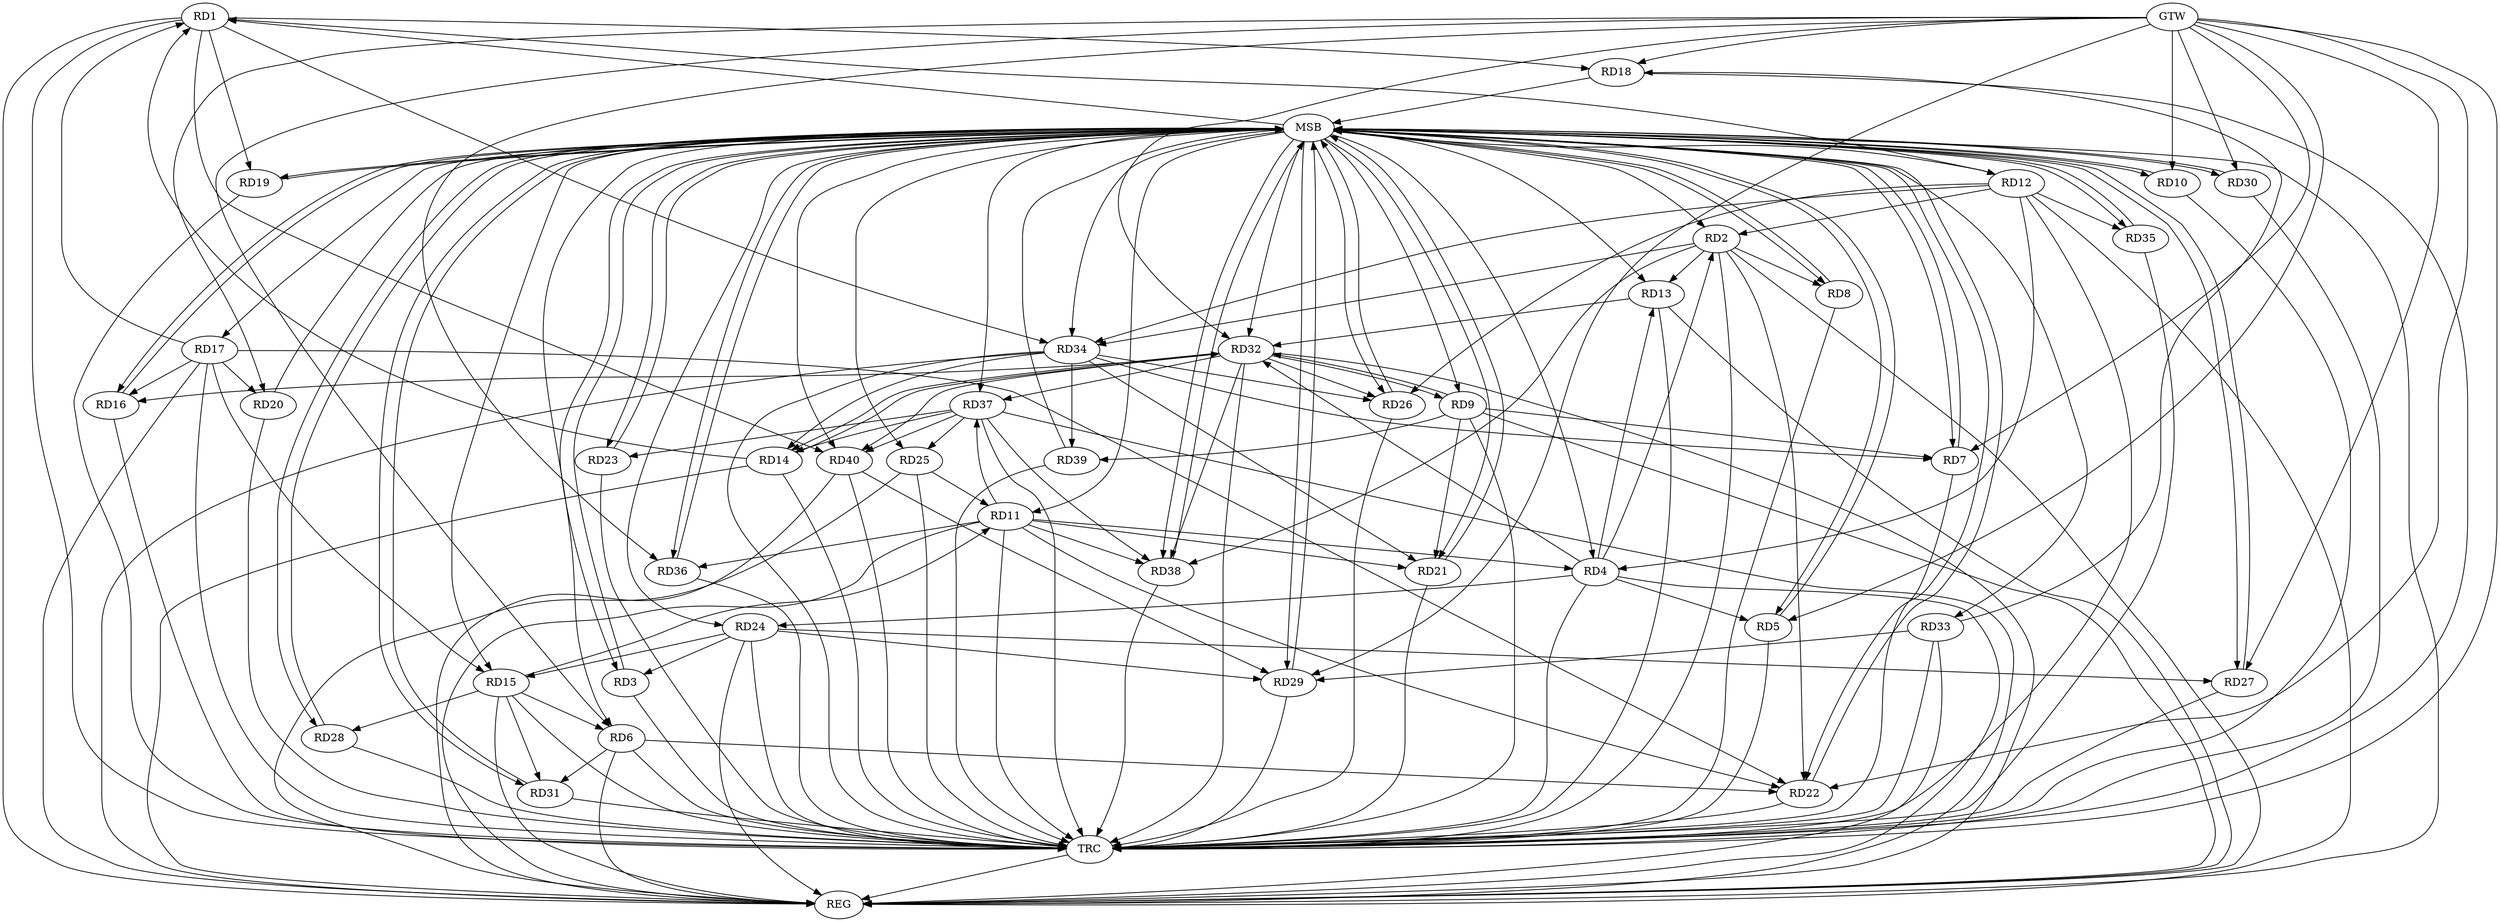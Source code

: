 strict digraph G {
  RD1 [ label="RD1" ];
  RD2 [ label="RD2" ];
  RD3 [ label="RD3" ];
  RD4 [ label="RD4" ];
  RD5 [ label="RD5" ];
  RD6 [ label="RD6" ];
  RD7 [ label="RD7" ];
  RD8 [ label="RD8" ];
  RD9 [ label="RD9" ];
  RD10 [ label="RD10" ];
  RD11 [ label="RD11" ];
  RD12 [ label="RD12" ];
  RD13 [ label="RD13" ];
  RD14 [ label="RD14" ];
  RD15 [ label="RD15" ];
  RD16 [ label="RD16" ];
  RD17 [ label="RD17" ];
  RD18 [ label="RD18" ];
  RD19 [ label="RD19" ];
  RD20 [ label="RD20" ];
  RD21 [ label="RD21" ];
  RD22 [ label="RD22" ];
  RD23 [ label="RD23" ];
  RD24 [ label="RD24" ];
  RD25 [ label="RD25" ];
  RD26 [ label="RD26" ];
  RD27 [ label="RD27" ];
  RD28 [ label="RD28" ];
  RD29 [ label="RD29" ];
  RD30 [ label="RD30" ];
  RD31 [ label="RD31" ];
  RD32 [ label="RD32" ];
  RD33 [ label="RD33" ];
  RD34 [ label="RD34" ];
  RD35 [ label="RD35" ];
  RD36 [ label="RD36" ];
  RD37 [ label="RD37" ];
  RD38 [ label="RD38" ];
  RD39 [ label="RD39" ];
  RD40 [ label="RD40" ];
  GTW [ label="GTW" ];
  REG [ label="REG" ];
  MSB [ label="MSB" ];
  TRC [ label="TRC" ];
  RD12 -> RD1;
  RD14 -> RD1;
  RD17 -> RD1;
  RD1 -> RD18;
  RD1 -> RD19;
  RD1 -> RD34;
  RD1 -> RD40;
  RD4 -> RD2;
  RD2 -> RD8;
  RD12 -> RD2;
  RD2 -> RD13;
  RD2 -> RD22;
  RD2 -> RD34;
  RD2 -> RD38;
  RD24 -> RD3;
  RD4 -> RD5;
  RD11 -> RD4;
  RD12 -> RD4;
  RD4 -> RD13;
  RD4 -> RD24;
  RD4 -> RD32;
  RD15 -> RD6;
  RD6 -> RD22;
  RD6 -> RD31;
  RD9 -> RD7;
  RD34 -> RD7;
  RD9 -> RD21;
  RD9 -> RD32;
  RD32 -> RD9;
  RD9 -> RD39;
  RD15 -> RD11;
  RD11 -> RD21;
  RD11 -> RD22;
  RD25 -> RD11;
  RD11 -> RD36;
  RD11 -> RD37;
  RD11 -> RD38;
  RD12 -> RD26;
  RD12 -> RD34;
  RD12 -> RD35;
  RD13 -> RD32;
  RD14 -> RD32;
  RD32 -> RD14;
  RD34 -> RD14;
  RD37 -> RD14;
  RD17 -> RD15;
  RD24 -> RD15;
  RD15 -> RD28;
  RD15 -> RD31;
  RD17 -> RD16;
  RD32 -> RD16;
  RD17 -> RD20;
  RD17 -> RD22;
  RD33 -> RD18;
  RD34 -> RD21;
  RD37 -> RD23;
  RD24 -> RD27;
  RD24 -> RD29;
  RD37 -> RD25;
  RD32 -> RD26;
  RD34 -> RD26;
  RD33 -> RD29;
  RD40 -> RD29;
  RD32 -> RD37;
  RD32 -> RD38;
  RD32 -> RD40;
  RD34 -> RD39;
  RD37 -> RD38;
  RD37 -> RD40;
  GTW -> RD20;
  GTW -> RD36;
  GTW -> RD7;
  GTW -> RD22;
  GTW -> RD27;
  GTW -> RD30;
  GTW -> RD32;
  GTW -> RD6;
  GTW -> RD29;
  GTW -> RD18;
  GTW -> RD5;
  GTW -> RD10;
  RD1 -> REG;
  RD2 -> REG;
  RD4 -> REG;
  RD6 -> REG;
  RD9 -> REG;
  RD11 -> REG;
  RD12 -> REG;
  RD13 -> REG;
  RD14 -> REG;
  RD15 -> REG;
  RD17 -> REG;
  RD24 -> REG;
  RD25 -> REG;
  RD32 -> REG;
  RD33 -> REG;
  RD34 -> REG;
  RD37 -> REG;
  RD40 -> REG;
  RD3 -> MSB;
  MSB -> RD29;
  MSB -> RD30;
  MSB -> RD31;
  MSB -> RD40;
  MSB -> REG;
  RD5 -> MSB;
  MSB -> RD9;
  MSB -> RD27;
  RD7 -> MSB;
  RD8 -> MSB;
  RD10 -> MSB;
  MSB -> RD1;
  MSB -> RD3;
  MSB -> RD4;
  MSB -> RD11;
  MSB -> RD24;
  MSB -> RD28;
  MSB -> RD37;
  RD16 -> MSB;
  MSB -> RD2;
  MSB -> RD10;
  MSB -> RD38;
  RD18 -> MSB;
  MSB -> RD15;
  MSB -> RD17;
  MSB -> RD21;
  RD19 -> MSB;
  RD20 -> MSB;
  MSB -> RD6;
  RD21 -> MSB;
  MSB -> RD25;
  MSB -> RD32;
  RD22 -> MSB;
  MSB -> RD8;
  MSB -> RD13;
  RD23 -> MSB;
  MSB -> RD7;
  MSB -> RD19;
  MSB -> RD33;
  RD26 -> MSB;
  MSB -> RD34;
  RD27 -> MSB;
  RD28 -> MSB;
  MSB -> RD23;
  RD29 -> MSB;
  RD30 -> MSB;
  MSB -> RD12;
  MSB -> RD36;
  RD31 -> MSB;
  MSB -> RD16;
  RD35 -> MSB;
  MSB -> RD22;
  MSB -> RD26;
  RD36 -> MSB;
  MSB -> RD5;
  MSB -> RD35;
  RD38 -> MSB;
  RD39 -> MSB;
  RD1 -> TRC;
  RD2 -> TRC;
  RD3 -> TRC;
  RD4 -> TRC;
  RD5 -> TRC;
  RD6 -> TRC;
  RD7 -> TRC;
  RD8 -> TRC;
  RD9 -> TRC;
  RD10 -> TRC;
  RD11 -> TRC;
  RD12 -> TRC;
  RD13 -> TRC;
  RD14 -> TRC;
  RD15 -> TRC;
  RD16 -> TRC;
  RD17 -> TRC;
  RD18 -> TRC;
  RD19 -> TRC;
  RD20 -> TRC;
  RD21 -> TRC;
  RD22 -> TRC;
  RD23 -> TRC;
  RD24 -> TRC;
  RD25 -> TRC;
  RD26 -> TRC;
  RD27 -> TRC;
  RD28 -> TRC;
  RD29 -> TRC;
  RD30 -> TRC;
  RD31 -> TRC;
  RD32 -> TRC;
  RD33 -> TRC;
  RD34 -> TRC;
  RD35 -> TRC;
  RD36 -> TRC;
  RD37 -> TRC;
  RD38 -> TRC;
  RD39 -> TRC;
  RD40 -> TRC;
  GTW -> TRC;
  TRC -> REG;
}
